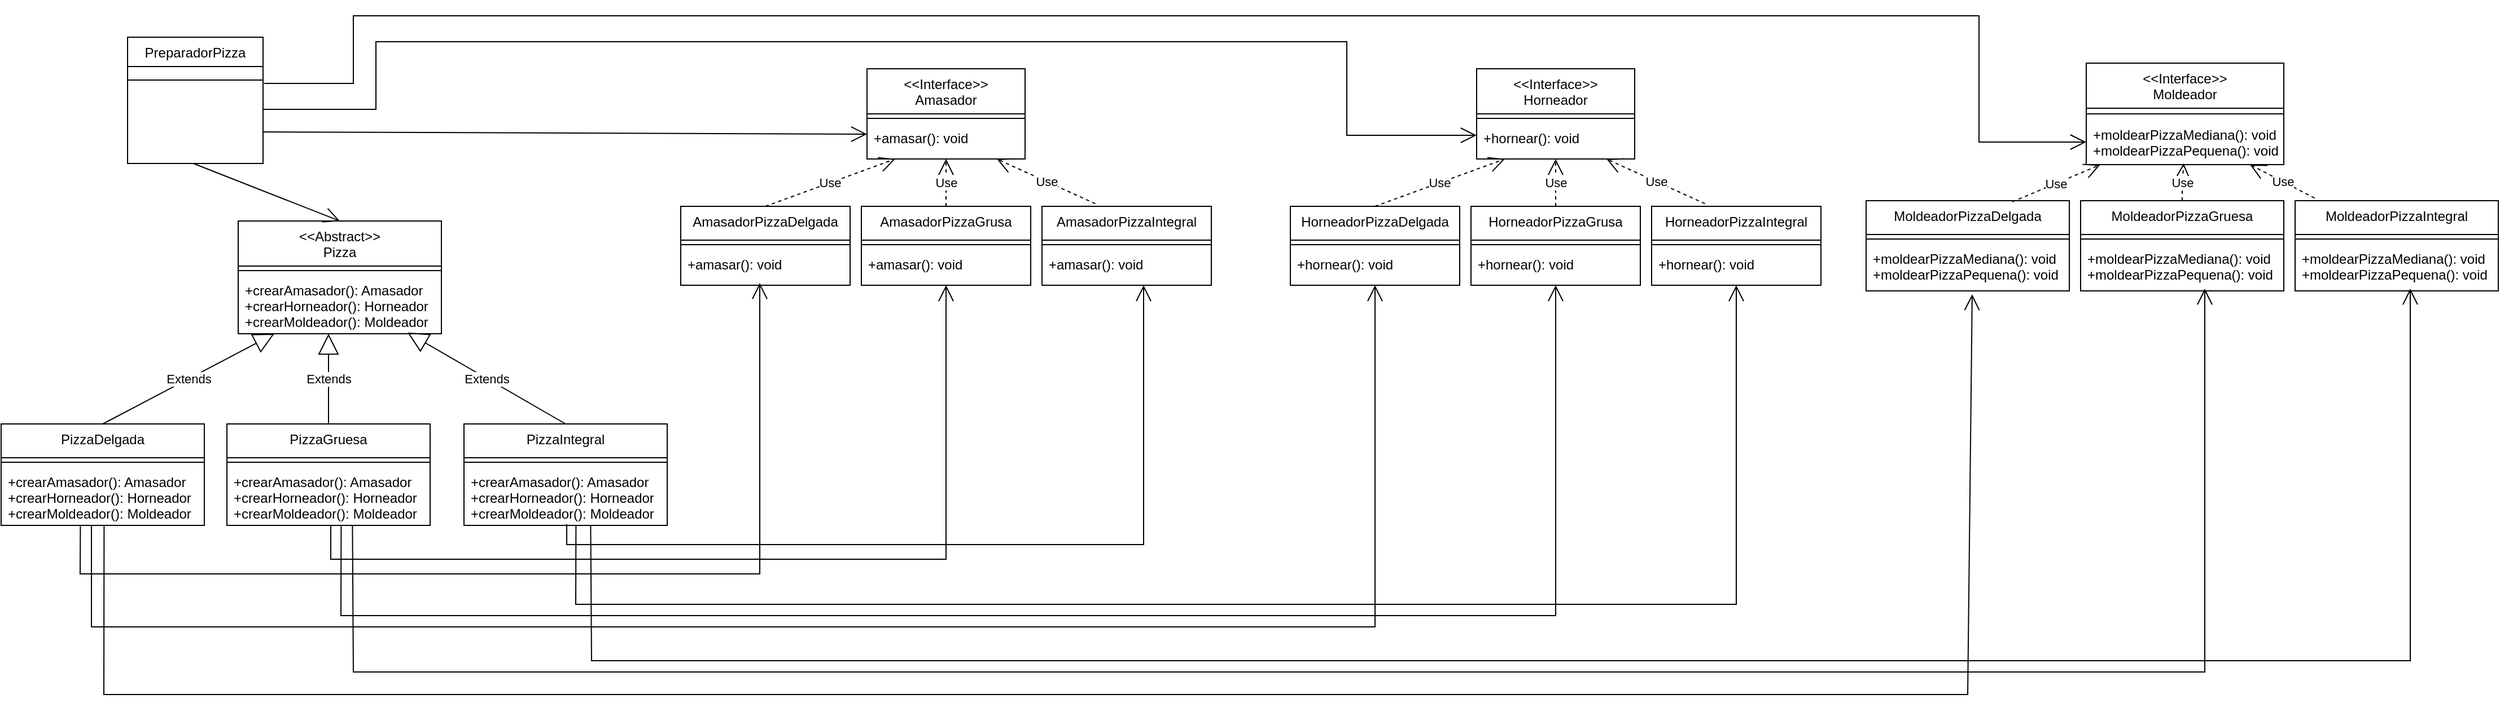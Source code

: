 <mxfile version="24.7.7">
  <diagram id="C5RBs43oDa-KdzZeNtuy" name="Page-1">
    <mxGraphModel dx="1867" dy="767" grid="1" gridSize="10" guides="1" tooltips="1" connect="1" arrows="1" fold="1" page="1" pageScale="1" pageWidth="827" pageHeight="1169" math="0" shadow="0">
      <root>
        <mxCell id="WIyWlLk6GJQsqaUBKTNV-0" />
        <mxCell id="WIyWlLk6GJQsqaUBKTNV-1" parent="WIyWlLk6GJQsqaUBKTNV-0" />
        <mxCell id="zkfFHV4jXpPFQw0GAbJ--0" value="PreparadorPizza" style="swimlane;fontStyle=0;align=center;verticalAlign=top;childLayout=stackLayout;horizontal=1;startSize=26;horizontalStack=0;resizeParent=1;resizeLast=0;collapsible=1;marginBottom=0;rounded=0;shadow=0;strokeWidth=1;" parent="WIyWlLk6GJQsqaUBKTNV-1" vertex="1">
          <mxGeometry x="120" y="97" width="120" height="112" as="geometry">
            <mxRectangle x="220" y="120" width="160" height="26" as="alternateBounds" />
          </mxGeometry>
        </mxCell>
        <mxCell id="zkfFHV4jXpPFQw0GAbJ--4" value="" style="line;html=1;strokeWidth=1;align=left;verticalAlign=middle;spacingTop=-1;spacingLeft=3;spacingRight=3;rotatable=0;labelPosition=right;points=[];portConstraint=eastwest;" parent="zkfFHV4jXpPFQw0GAbJ--0" vertex="1">
          <mxGeometry y="26" width="120" height="24" as="geometry" />
        </mxCell>
        <mxCell id="zkfFHV4jXpPFQw0GAbJ--17" value="&lt;&lt;Abstract&gt;&gt;&#xa;Pizza" style="swimlane;fontStyle=0;align=center;verticalAlign=top;childLayout=stackLayout;horizontal=1;startSize=40;horizontalStack=0;resizeParent=1;resizeLast=0;collapsible=1;marginBottom=0;rounded=0;shadow=0;strokeWidth=1;" parent="WIyWlLk6GJQsqaUBKTNV-1" vertex="1">
          <mxGeometry x="218" y="260" width="180" height="100" as="geometry">
            <mxRectangle x="550" y="140" width="160" height="26" as="alternateBounds" />
          </mxGeometry>
        </mxCell>
        <mxCell id="zkfFHV4jXpPFQw0GAbJ--23" value="" style="line;html=1;strokeWidth=1;align=left;verticalAlign=middle;spacingTop=-1;spacingLeft=3;spacingRight=3;rotatable=0;labelPosition=right;points=[];portConstraint=eastwest;" parent="zkfFHV4jXpPFQw0GAbJ--17" vertex="1">
          <mxGeometry y="40" width="180" height="8" as="geometry" />
        </mxCell>
        <mxCell id="zkfFHV4jXpPFQw0GAbJ--25" value="+crearAmasador(): Amasador &#xa;+crearHorneador(): Horneador&#xa;+crearMoldeador(): Moldeador" style="text;align=left;verticalAlign=top;spacingLeft=4;spacingRight=4;overflow=hidden;rotatable=0;points=[[0,0.5],[1,0.5]];portConstraint=eastwest;" parent="zkfFHV4jXpPFQw0GAbJ--17" vertex="1">
          <mxGeometry y="48" width="180" height="52" as="geometry" />
        </mxCell>
        <mxCell id="jKkmDSno7VyTAPfK5DCA-1" value="PizzaDelgada" style="swimlane;fontStyle=0;align=center;verticalAlign=top;childLayout=stackLayout;horizontal=1;startSize=30;horizontalStack=0;resizeParent=1;resizeLast=0;collapsible=1;marginBottom=0;rounded=0;shadow=0;strokeWidth=1;" parent="WIyWlLk6GJQsqaUBKTNV-1" vertex="1">
          <mxGeometry x="8" y="440" width="180" height="90" as="geometry">
            <mxRectangle x="550" y="140" width="160" height="26" as="alternateBounds" />
          </mxGeometry>
        </mxCell>
        <mxCell id="jKkmDSno7VyTAPfK5DCA-2" value="" style="line;html=1;strokeWidth=1;align=left;verticalAlign=middle;spacingTop=-1;spacingLeft=3;spacingRight=3;rotatable=0;labelPosition=right;points=[];portConstraint=eastwest;" parent="jKkmDSno7VyTAPfK5DCA-1" vertex="1">
          <mxGeometry y="30" width="180" height="8" as="geometry" />
        </mxCell>
        <mxCell id="jKkmDSno7VyTAPfK5DCA-3" value="+crearAmasador(): Amasador &#xa;+crearHorneador(): Horneador&#xa;+crearMoldeador(): Moldeador" style="text;align=left;verticalAlign=top;spacingLeft=4;spacingRight=4;overflow=hidden;rotatable=0;points=[[0,0.5],[1,0.5]];portConstraint=eastwest;" parent="jKkmDSno7VyTAPfK5DCA-1" vertex="1">
          <mxGeometry y="38" width="180" height="52" as="geometry" />
        </mxCell>
        <mxCell id="jKkmDSno7VyTAPfK5DCA-4" value="PizzaGruesa" style="swimlane;fontStyle=0;align=center;verticalAlign=top;childLayout=stackLayout;horizontal=1;startSize=30;horizontalStack=0;resizeParent=1;resizeLast=0;collapsible=1;marginBottom=0;rounded=0;shadow=0;strokeWidth=1;" parent="WIyWlLk6GJQsqaUBKTNV-1" vertex="1">
          <mxGeometry x="208" y="440" width="180" height="90" as="geometry">
            <mxRectangle x="550" y="140" width="160" height="26" as="alternateBounds" />
          </mxGeometry>
        </mxCell>
        <mxCell id="jKkmDSno7VyTAPfK5DCA-5" value="" style="line;html=1;strokeWidth=1;align=left;verticalAlign=middle;spacingTop=-1;spacingLeft=3;spacingRight=3;rotatable=0;labelPosition=right;points=[];portConstraint=eastwest;" parent="jKkmDSno7VyTAPfK5DCA-4" vertex="1">
          <mxGeometry y="30" width="180" height="8" as="geometry" />
        </mxCell>
        <mxCell id="jKkmDSno7VyTAPfK5DCA-6" value="+crearAmasador(): Amasador &#xa;+crearHorneador(): Horneador&#xa;+crearMoldeador(): Moldeador" style="text;align=left;verticalAlign=top;spacingLeft=4;spacingRight=4;overflow=hidden;rotatable=0;points=[[0,0.5],[1,0.5]];portConstraint=eastwest;" parent="jKkmDSno7VyTAPfK5DCA-4" vertex="1">
          <mxGeometry y="38" width="180" height="52" as="geometry" />
        </mxCell>
        <mxCell id="jKkmDSno7VyTAPfK5DCA-7" value="PizzaIntegral" style="swimlane;fontStyle=0;align=center;verticalAlign=top;childLayout=stackLayout;horizontal=1;startSize=30;horizontalStack=0;resizeParent=1;resizeLast=0;collapsible=1;marginBottom=0;rounded=0;shadow=0;strokeWidth=1;" parent="WIyWlLk6GJQsqaUBKTNV-1" vertex="1">
          <mxGeometry x="418" y="440" width="180" height="90" as="geometry">
            <mxRectangle x="550" y="140" width="160" height="26" as="alternateBounds" />
          </mxGeometry>
        </mxCell>
        <mxCell id="jKkmDSno7VyTAPfK5DCA-8" value="" style="line;html=1;strokeWidth=1;align=left;verticalAlign=middle;spacingTop=-1;spacingLeft=3;spacingRight=3;rotatable=0;labelPosition=right;points=[];portConstraint=eastwest;" parent="jKkmDSno7VyTAPfK5DCA-7" vertex="1">
          <mxGeometry y="30" width="180" height="8" as="geometry" />
        </mxCell>
        <mxCell id="jKkmDSno7VyTAPfK5DCA-9" value="+crearAmasador(): Amasador &#xa;+crearHorneador(): Horneador&#xa;+crearMoldeador(): Moldeador" style="text;align=left;verticalAlign=top;spacingLeft=4;spacingRight=4;overflow=hidden;rotatable=0;points=[[0,0.5],[1,0.5]];portConstraint=eastwest;" parent="jKkmDSno7VyTAPfK5DCA-7" vertex="1">
          <mxGeometry y="38" width="180" height="52" as="geometry" />
        </mxCell>
        <mxCell id="jKkmDSno7VyTAPfK5DCA-10" value="Extends" style="endArrow=block;endSize=16;endFill=0;html=1;rounded=0;exitX=0.5;exitY=0;exitDx=0;exitDy=0;entryX=0.178;entryY=1;entryDx=0;entryDy=0;entryPerimeter=0;" parent="WIyWlLk6GJQsqaUBKTNV-1" source="jKkmDSno7VyTAPfK5DCA-1" target="zkfFHV4jXpPFQw0GAbJ--25" edge="1">
          <mxGeometry x="-0.006" width="160" relative="1" as="geometry">
            <mxPoint x="278" y="350" as="sourcePoint" />
            <mxPoint x="308" y="370" as="targetPoint" />
            <mxPoint as="offset" />
          </mxGeometry>
        </mxCell>
        <mxCell id="jKkmDSno7VyTAPfK5DCA-11" value="Extends" style="endArrow=block;endSize=16;endFill=0;html=1;rounded=0;exitX=0.5;exitY=0;exitDx=0;exitDy=0;" parent="WIyWlLk6GJQsqaUBKTNV-1" source="jKkmDSno7VyTAPfK5DCA-4" edge="1">
          <mxGeometry x="-0.006" width="160" relative="1" as="geometry">
            <mxPoint x="178" y="430" as="sourcePoint" />
            <mxPoint x="298" y="360" as="targetPoint" />
            <mxPoint as="offset" />
          </mxGeometry>
        </mxCell>
        <mxCell id="jKkmDSno7VyTAPfK5DCA-12" value="Extends" style="endArrow=block;endSize=16;endFill=0;html=1;rounded=0;exitX=0.5;exitY=0;exitDx=0;exitDy=0;" parent="WIyWlLk6GJQsqaUBKTNV-1" source="jKkmDSno7VyTAPfK5DCA-7" edge="1">
          <mxGeometry x="-0.006" width="160" relative="1" as="geometry">
            <mxPoint x="188" y="440" as="sourcePoint" />
            <mxPoint x="368" y="359" as="targetPoint" />
            <mxPoint as="offset" />
          </mxGeometry>
        </mxCell>
        <mxCell id="jKkmDSno7VyTAPfK5DCA-13" value="&lt;&lt;Interface&gt;&gt;&#xa;Amasador" style="swimlane;fontStyle=0;align=center;verticalAlign=top;childLayout=stackLayout;horizontal=1;startSize=40;horizontalStack=0;resizeParent=1;resizeLast=0;collapsible=1;marginBottom=0;rounded=0;shadow=0;strokeWidth=1;" parent="WIyWlLk6GJQsqaUBKTNV-1" vertex="1">
          <mxGeometry x="775" y="125" width="140" height="80" as="geometry">
            <mxRectangle x="550" y="140" width="160" height="26" as="alternateBounds" />
          </mxGeometry>
        </mxCell>
        <mxCell id="jKkmDSno7VyTAPfK5DCA-14" value="" style="line;html=1;strokeWidth=1;align=left;verticalAlign=middle;spacingTop=-1;spacingLeft=3;spacingRight=3;rotatable=0;labelPosition=right;points=[];portConstraint=eastwest;" parent="jKkmDSno7VyTAPfK5DCA-13" vertex="1">
          <mxGeometry y="40" width="140" height="8" as="geometry" />
        </mxCell>
        <mxCell id="jKkmDSno7VyTAPfK5DCA-15" value="+amasar(): void" style="text;align=left;verticalAlign=top;spacingLeft=4;spacingRight=4;overflow=hidden;rotatable=0;points=[[0,0.5],[1,0.5]];portConstraint=eastwest;" parent="jKkmDSno7VyTAPfK5DCA-13" vertex="1">
          <mxGeometry y="48" width="140" height="22" as="geometry" />
        </mxCell>
        <mxCell id="jKkmDSno7VyTAPfK5DCA-16" value="AmasadorPizzaDelgada" style="swimlane;fontStyle=0;align=center;verticalAlign=top;childLayout=stackLayout;horizontal=1;startSize=30;horizontalStack=0;resizeParent=1;resizeLast=0;collapsible=1;marginBottom=0;rounded=0;shadow=0;strokeWidth=1;" parent="WIyWlLk6GJQsqaUBKTNV-1" vertex="1">
          <mxGeometry x="610" y="247" width="150" height="70" as="geometry">
            <mxRectangle x="550" y="140" width="160" height="26" as="alternateBounds" />
          </mxGeometry>
        </mxCell>
        <mxCell id="jKkmDSno7VyTAPfK5DCA-17" value="" style="line;html=1;strokeWidth=1;align=left;verticalAlign=middle;spacingTop=-1;spacingLeft=3;spacingRight=3;rotatable=0;labelPosition=right;points=[];portConstraint=eastwest;" parent="jKkmDSno7VyTAPfK5DCA-16" vertex="1">
          <mxGeometry y="30" width="150" height="8" as="geometry" />
        </mxCell>
        <mxCell id="jKkmDSno7VyTAPfK5DCA-18" value="+amasar(): void" style="text;align=left;verticalAlign=top;spacingLeft=4;spacingRight=4;overflow=hidden;rotatable=0;points=[[0,0.5],[1,0.5]];portConstraint=eastwest;" parent="jKkmDSno7VyTAPfK5DCA-16" vertex="1">
          <mxGeometry y="38" width="150" height="22" as="geometry" />
        </mxCell>
        <mxCell id="jKkmDSno7VyTAPfK5DCA-25" value="AmasadorPizzaGrusa" style="swimlane;fontStyle=0;align=center;verticalAlign=top;childLayout=stackLayout;horizontal=1;startSize=30;horizontalStack=0;resizeParent=1;resizeLast=0;collapsible=1;marginBottom=0;rounded=0;shadow=0;strokeWidth=1;" parent="WIyWlLk6GJQsqaUBKTNV-1" vertex="1">
          <mxGeometry x="770" y="247" width="150" height="70" as="geometry">
            <mxRectangle x="550" y="140" width="160" height="26" as="alternateBounds" />
          </mxGeometry>
        </mxCell>
        <mxCell id="jKkmDSno7VyTAPfK5DCA-26" value="" style="line;html=1;strokeWidth=1;align=left;verticalAlign=middle;spacingTop=-1;spacingLeft=3;spacingRight=3;rotatable=0;labelPosition=right;points=[];portConstraint=eastwest;" parent="jKkmDSno7VyTAPfK5DCA-25" vertex="1">
          <mxGeometry y="30" width="150" height="8" as="geometry" />
        </mxCell>
        <mxCell id="jKkmDSno7VyTAPfK5DCA-27" value="+amasar(): void" style="text;align=left;verticalAlign=top;spacingLeft=4;spacingRight=4;overflow=hidden;rotatable=0;points=[[0,0.5],[1,0.5]];portConstraint=eastwest;" parent="jKkmDSno7VyTAPfK5DCA-25" vertex="1">
          <mxGeometry y="38" width="150" height="22" as="geometry" />
        </mxCell>
        <mxCell id="jKkmDSno7VyTAPfK5DCA-28" value="AmasadorPizzaIntegral" style="swimlane;fontStyle=0;align=center;verticalAlign=top;childLayout=stackLayout;horizontal=1;startSize=30;horizontalStack=0;resizeParent=1;resizeLast=0;collapsible=1;marginBottom=0;rounded=0;shadow=0;strokeWidth=1;" parent="WIyWlLk6GJQsqaUBKTNV-1" vertex="1">
          <mxGeometry x="930" y="247" width="150" height="70" as="geometry">
            <mxRectangle x="550" y="140" width="160" height="26" as="alternateBounds" />
          </mxGeometry>
        </mxCell>
        <mxCell id="jKkmDSno7VyTAPfK5DCA-29" value="" style="line;html=1;strokeWidth=1;align=left;verticalAlign=middle;spacingTop=-1;spacingLeft=3;spacingRight=3;rotatable=0;labelPosition=right;points=[];portConstraint=eastwest;" parent="jKkmDSno7VyTAPfK5DCA-28" vertex="1">
          <mxGeometry y="30" width="150" height="8" as="geometry" />
        </mxCell>
        <mxCell id="jKkmDSno7VyTAPfK5DCA-30" value="+amasar(): void" style="text;align=left;verticalAlign=top;spacingLeft=4;spacingRight=4;overflow=hidden;rotatable=0;points=[[0,0.5],[1,0.5]];portConstraint=eastwest;" parent="jKkmDSno7VyTAPfK5DCA-28" vertex="1">
          <mxGeometry y="38" width="150" height="22" as="geometry" />
        </mxCell>
        <mxCell id="jKkmDSno7VyTAPfK5DCA-32" value="" style="endArrow=open;endFill=1;endSize=12;html=1;rounded=0;entryX=0.5;entryY=0;entryDx=0;entryDy=0;exitX=0.732;exitY=1;exitDx=0;exitDy=0;exitPerimeter=0;" parent="WIyWlLk6GJQsqaUBKTNV-1" target="zkfFHV4jXpPFQw0GAbJ--17" edge="1">
          <mxGeometry width="160" relative="1" as="geometry">
            <mxPoint x="178.36" y="209" as="sourcePoint" />
            <mxPoint x="400" y="240" as="targetPoint" />
          </mxGeometry>
        </mxCell>
        <mxCell id="jKkmDSno7VyTAPfK5DCA-33" value="" style="endArrow=open;endFill=1;endSize=12;html=1;rounded=0;entryX=0;entryY=0.5;entryDx=0;entryDy=0;" parent="WIyWlLk6GJQsqaUBKTNV-1" edge="1">
          <mxGeometry width="160" relative="1" as="geometry">
            <mxPoint x="240" y="181" as="sourcePoint" />
            <mxPoint x="775" y="183" as="targetPoint" />
          </mxGeometry>
        </mxCell>
        <mxCell id="jKkmDSno7VyTAPfK5DCA-34" value="Use" style="endArrow=open;endSize=12;dashed=1;html=1;rounded=0;exitX=0.5;exitY=0;exitDx=0;exitDy=0;" parent="WIyWlLk6GJQsqaUBKTNV-1" source="jKkmDSno7VyTAPfK5DCA-16" edge="1">
          <mxGeometry width="160" relative="1" as="geometry">
            <mxPoint x="730" y="305" as="sourcePoint" />
            <mxPoint x="800" y="205" as="targetPoint" />
          </mxGeometry>
        </mxCell>
        <mxCell id="jKkmDSno7VyTAPfK5DCA-35" value="Use" style="endArrow=open;endSize=12;dashed=1;html=1;rounded=0;entryX=0.5;entryY=1;entryDx=0;entryDy=0;" parent="WIyWlLk6GJQsqaUBKTNV-1" source="jKkmDSno7VyTAPfK5DCA-25" target="jKkmDSno7VyTAPfK5DCA-13" edge="1">
          <mxGeometry width="160" relative="1" as="geometry">
            <mxPoint x="695" y="245" as="sourcePoint" />
            <mxPoint x="855" y="215" as="targetPoint" />
          </mxGeometry>
        </mxCell>
        <mxCell id="jKkmDSno7VyTAPfK5DCA-36" value="Use" style="endArrow=open;endSize=12;dashed=1;html=1;rounded=0;exitX=0.315;exitY=-0.033;exitDx=0;exitDy=0;exitPerimeter=0;" parent="WIyWlLk6GJQsqaUBKTNV-1" source="jKkmDSno7VyTAPfK5DCA-28" edge="1">
          <mxGeometry width="160" relative="1" as="geometry">
            <mxPoint x="705" y="255" as="sourcePoint" />
            <mxPoint x="890" y="205" as="targetPoint" />
          </mxGeometry>
        </mxCell>
        <mxCell id="jKkmDSno7VyTAPfK5DCA-38" value="" style="endArrow=open;endFill=1;endSize=12;html=1;rounded=0;exitX=0.39;exitY=0.956;exitDx=0;exitDy=0;exitPerimeter=0;" parent="WIyWlLk6GJQsqaUBKTNV-1" edge="1">
          <mxGeometry width="160" relative="1" as="geometry">
            <mxPoint x="78.2" y="530.712" as="sourcePoint" />
            <mxPoint x="680" y="315" as="targetPoint" />
            <Array as="points">
              <mxPoint x="78" y="573" />
              <mxPoint x="680" y="573" />
            </Array>
          </mxGeometry>
        </mxCell>
        <mxCell id="jKkmDSno7VyTAPfK5DCA-39" value="" style="endArrow=open;endFill=1;endSize=12;html=1;rounded=0;exitX=0.511;exitY=0.993;exitDx=0;exitDy=0;exitPerimeter=0;entryX=0.5;entryY=1;entryDx=0;entryDy=0;" parent="WIyWlLk6GJQsqaUBKTNV-1" source="jKkmDSno7VyTAPfK5DCA-6" target="jKkmDSno7VyTAPfK5DCA-25" edge="1">
          <mxGeometry width="160" relative="1" as="geometry">
            <mxPoint x="88" y="538" as="sourcePoint" />
            <mxPoint x="690" y="322" as="targetPoint" />
            <Array as="points">
              <mxPoint x="300" y="560" />
              <mxPoint x="845" y="560" />
              <mxPoint x="845" y="440" />
            </Array>
          </mxGeometry>
        </mxCell>
        <mxCell id="jKkmDSno7VyTAPfK5DCA-40" value="" style="endArrow=open;endFill=1;endSize=12;html=1;rounded=0;" parent="WIyWlLk6GJQsqaUBKTNV-1" edge="1">
          <mxGeometry width="160" relative="1" as="geometry">
            <mxPoint x="509" y="529" as="sourcePoint" />
            <mxPoint x="1020" y="317" as="targetPoint" />
            <Array as="points">
              <mxPoint x="509" y="547" />
              <mxPoint x="1020" y="547" />
              <mxPoint x="1020" y="437" />
            </Array>
          </mxGeometry>
        </mxCell>
        <mxCell id="jKkmDSno7VyTAPfK5DCA-41" value="&lt;&lt;Interface&gt;&gt;&#xa;Horneador" style="swimlane;fontStyle=0;align=center;verticalAlign=top;childLayout=stackLayout;horizontal=1;startSize=40;horizontalStack=0;resizeParent=1;resizeLast=0;collapsible=1;marginBottom=0;rounded=0;shadow=0;strokeWidth=1;" parent="WIyWlLk6GJQsqaUBKTNV-1" vertex="1">
          <mxGeometry x="1315" y="125" width="140" height="80" as="geometry">
            <mxRectangle x="550" y="140" width="160" height="26" as="alternateBounds" />
          </mxGeometry>
        </mxCell>
        <mxCell id="jKkmDSno7VyTAPfK5DCA-42" value="" style="line;html=1;strokeWidth=1;align=left;verticalAlign=middle;spacingTop=-1;spacingLeft=3;spacingRight=3;rotatable=0;labelPosition=right;points=[];portConstraint=eastwest;" parent="jKkmDSno7VyTAPfK5DCA-41" vertex="1">
          <mxGeometry y="40" width="140" height="8" as="geometry" />
        </mxCell>
        <mxCell id="jKkmDSno7VyTAPfK5DCA-43" value="+hornear(): void" style="text;align=left;verticalAlign=top;spacingLeft=4;spacingRight=4;overflow=hidden;rotatable=0;points=[[0,0.5],[1,0.5]];portConstraint=eastwest;" parent="jKkmDSno7VyTAPfK5DCA-41" vertex="1">
          <mxGeometry y="48" width="140" height="22" as="geometry" />
        </mxCell>
        <mxCell id="jKkmDSno7VyTAPfK5DCA-44" value="HorneadorPizzaDelgada" style="swimlane;fontStyle=0;align=center;verticalAlign=top;childLayout=stackLayout;horizontal=1;startSize=30;horizontalStack=0;resizeParent=1;resizeLast=0;collapsible=1;marginBottom=0;rounded=0;shadow=0;strokeWidth=1;" parent="WIyWlLk6GJQsqaUBKTNV-1" vertex="1">
          <mxGeometry x="1150" y="247" width="150" height="70" as="geometry">
            <mxRectangle x="550" y="140" width="160" height="26" as="alternateBounds" />
          </mxGeometry>
        </mxCell>
        <mxCell id="jKkmDSno7VyTAPfK5DCA-45" value="" style="line;html=1;strokeWidth=1;align=left;verticalAlign=middle;spacingTop=-1;spacingLeft=3;spacingRight=3;rotatable=0;labelPosition=right;points=[];portConstraint=eastwest;" parent="jKkmDSno7VyTAPfK5DCA-44" vertex="1">
          <mxGeometry y="30" width="150" height="8" as="geometry" />
        </mxCell>
        <mxCell id="jKkmDSno7VyTAPfK5DCA-46" value="+hornear(): void" style="text;align=left;verticalAlign=top;spacingLeft=4;spacingRight=4;overflow=hidden;rotatable=0;points=[[0,0.5],[1,0.5]];portConstraint=eastwest;" parent="jKkmDSno7VyTAPfK5DCA-44" vertex="1">
          <mxGeometry y="38" width="150" height="22" as="geometry" />
        </mxCell>
        <mxCell id="jKkmDSno7VyTAPfK5DCA-47" value="HorneadorPizzaGrusa" style="swimlane;fontStyle=0;align=center;verticalAlign=top;childLayout=stackLayout;horizontal=1;startSize=30;horizontalStack=0;resizeParent=1;resizeLast=0;collapsible=1;marginBottom=0;rounded=0;shadow=0;strokeWidth=1;" parent="WIyWlLk6GJQsqaUBKTNV-1" vertex="1">
          <mxGeometry x="1310" y="247" width="150" height="70" as="geometry">
            <mxRectangle x="550" y="140" width="160" height="26" as="alternateBounds" />
          </mxGeometry>
        </mxCell>
        <mxCell id="jKkmDSno7VyTAPfK5DCA-48" value="" style="line;html=1;strokeWidth=1;align=left;verticalAlign=middle;spacingTop=-1;spacingLeft=3;spacingRight=3;rotatable=0;labelPosition=right;points=[];portConstraint=eastwest;" parent="jKkmDSno7VyTAPfK5DCA-47" vertex="1">
          <mxGeometry y="30" width="150" height="8" as="geometry" />
        </mxCell>
        <mxCell id="jKkmDSno7VyTAPfK5DCA-49" value="+hornear(): void" style="text;align=left;verticalAlign=top;spacingLeft=4;spacingRight=4;overflow=hidden;rotatable=0;points=[[0,0.5],[1,0.5]];portConstraint=eastwest;" parent="jKkmDSno7VyTAPfK5DCA-47" vertex="1">
          <mxGeometry y="38" width="150" height="22" as="geometry" />
        </mxCell>
        <mxCell id="jKkmDSno7VyTAPfK5DCA-50" value="HorneadorPizzaIntegral" style="swimlane;fontStyle=0;align=center;verticalAlign=top;childLayout=stackLayout;horizontal=1;startSize=30;horizontalStack=0;resizeParent=1;resizeLast=0;collapsible=1;marginBottom=0;rounded=0;shadow=0;strokeWidth=1;" parent="WIyWlLk6GJQsqaUBKTNV-1" vertex="1">
          <mxGeometry x="1470" y="247" width="150" height="70" as="geometry">
            <mxRectangle x="550" y="140" width="160" height="26" as="alternateBounds" />
          </mxGeometry>
        </mxCell>
        <mxCell id="jKkmDSno7VyTAPfK5DCA-51" value="" style="line;html=1;strokeWidth=1;align=left;verticalAlign=middle;spacingTop=-1;spacingLeft=3;spacingRight=3;rotatable=0;labelPosition=right;points=[];portConstraint=eastwest;" parent="jKkmDSno7VyTAPfK5DCA-50" vertex="1">
          <mxGeometry y="30" width="150" height="8" as="geometry" />
        </mxCell>
        <mxCell id="jKkmDSno7VyTAPfK5DCA-52" value="+hornear(): void" style="text;align=left;verticalAlign=top;spacingLeft=4;spacingRight=4;overflow=hidden;rotatable=0;points=[[0,0.5],[1,0.5]];portConstraint=eastwest;" parent="jKkmDSno7VyTAPfK5DCA-50" vertex="1">
          <mxGeometry y="38" width="150" height="22" as="geometry" />
        </mxCell>
        <mxCell id="jKkmDSno7VyTAPfK5DCA-53" value="Use" style="endArrow=open;endSize=12;dashed=1;html=1;rounded=0;exitX=0.5;exitY=0;exitDx=0;exitDy=0;" parent="WIyWlLk6GJQsqaUBKTNV-1" source="jKkmDSno7VyTAPfK5DCA-44" edge="1">
          <mxGeometry width="160" relative="1" as="geometry">
            <mxPoint x="1270" y="305" as="sourcePoint" />
            <mxPoint x="1340" y="205" as="targetPoint" />
          </mxGeometry>
        </mxCell>
        <mxCell id="jKkmDSno7VyTAPfK5DCA-54" value="Use" style="endArrow=open;endSize=12;dashed=1;html=1;rounded=0;entryX=0.5;entryY=1;entryDx=0;entryDy=0;" parent="WIyWlLk6GJQsqaUBKTNV-1" source="jKkmDSno7VyTAPfK5DCA-47" target="jKkmDSno7VyTAPfK5DCA-41" edge="1">
          <mxGeometry width="160" relative="1" as="geometry">
            <mxPoint x="1235" y="245" as="sourcePoint" />
            <mxPoint x="1395" y="215" as="targetPoint" />
          </mxGeometry>
        </mxCell>
        <mxCell id="jKkmDSno7VyTAPfK5DCA-55" value="Use" style="endArrow=open;endSize=12;dashed=1;html=1;rounded=0;exitX=0.315;exitY=-0.033;exitDx=0;exitDy=0;exitPerimeter=0;" parent="WIyWlLk6GJQsqaUBKTNV-1" source="jKkmDSno7VyTAPfK5DCA-50" edge="1">
          <mxGeometry width="160" relative="1" as="geometry">
            <mxPoint x="1245" y="255" as="sourcePoint" />
            <mxPoint x="1430" y="205" as="targetPoint" />
          </mxGeometry>
        </mxCell>
        <mxCell id="jKkmDSno7VyTAPfK5DCA-56" value="&lt;&lt;Interface&gt;&gt;&#xa;Moldeador" style="swimlane;fontStyle=0;align=center;verticalAlign=top;childLayout=stackLayout;horizontal=1;startSize=40;horizontalStack=0;resizeParent=1;resizeLast=0;collapsible=1;marginBottom=0;rounded=0;shadow=0;strokeWidth=1;" parent="WIyWlLk6GJQsqaUBKTNV-1" vertex="1">
          <mxGeometry x="1855" y="120" width="175" height="90" as="geometry">
            <mxRectangle x="550" y="140" width="160" height="26" as="alternateBounds" />
          </mxGeometry>
        </mxCell>
        <mxCell id="jKkmDSno7VyTAPfK5DCA-57" value="" style="line;html=1;strokeWidth=1;align=left;verticalAlign=middle;spacingTop=-1;spacingLeft=3;spacingRight=3;rotatable=0;labelPosition=right;points=[];portConstraint=eastwest;" parent="jKkmDSno7VyTAPfK5DCA-56" vertex="1">
          <mxGeometry y="40" width="175" height="10" as="geometry" />
        </mxCell>
        <mxCell id="jKkmDSno7VyTAPfK5DCA-58" value="+moldearPizzaMediana(): void&#xa;+moldearPizzaPequena(): void" style="text;align=left;verticalAlign=top;spacingLeft=4;spacingRight=4;overflow=hidden;rotatable=0;points=[[0,0.5],[1,0.5]];portConstraint=eastwest;" parent="jKkmDSno7VyTAPfK5DCA-56" vertex="1">
          <mxGeometry y="50" width="175" height="40" as="geometry" />
        </mxCell>
        <mxCell id="jKkmDSno7VyTAPfK5DCA-59" value="MoldeadorPizzaDelgada" style="swimlane;fontStyle=0;align=center;verticalAlign=top;childLayout=stackLayout;horizontal=1;startSize=30;horizontalStack=0;resizeParent=1;resizeLast=0;collapsible=1;marginBottom=0;rounded=0;shadow=0;strokeWidth=1;" parent="WIyWlLk6GJQsqaUBKTNV-1" vertex="1">
          <mxGeometry x="1660" y="242" width="180" height="80" as="geometry">
            <mxRectangle x="550" y="140" width="160" height="26" as="alternateBounds" />
          </mxGeometry>
        </mxCell>
        <mxCell id="jKkmDSno7VyTAPfK5DCA-60" value="" style="line;html=1;strokeWidth=1;align=left;verticalAlign=middle;spacingTop=-1;spacingLeft=3;spacingRight=3;rotatable=0;labelPosition=right;points=[];portConstraint=eastwest;" parent="jKkmDSno7VyTAPfK5DCA-59" vertex="1">
          <mxGeometry y="30" width="180" height="8" as="geometry" />
        </mxCell>
        <mxCell id="jKkmDSno7VyTAPfK5DCA-61" value="+moldearPizzaMediana(): void&#xa;+moldearPizzaPequena(): void" style="text;align=left;verticalAlign=top;spacingLeft=4;spacingRight=4;overflow=hidden;rotatable=0;points=[[0,0.5],[1,0.5]];portConstraint=eastwest;" parent="jKkmDSno7VyTAPfK5DCA-59" vertex="1">
          <mxGeometry y="38" width="180" height="42" as="geometry" />
        </mxCell>
        <mxCell id="jKkmDSno7VyTAPfK5DCA-68" value="Use" style="endArrow=open;endSize=12;dashed=1;html=1;rounded=0;exitX=0.72;exitY=0.012;exitDx=0;exitDy=0;entryX=0.07;entryY=1.005;entryDx=0;entryDy=0;entryPerimeter=0;exitPerimeter=0;" parent="WIyWlLk6GJQsqaUBKTNV-1" source="jKkmDSno7VyTAPfK5DCA-59" target="jKkmDSno7VyTAPfK5DCA-58" edge="1">
          <mxGeometry width="160" relative="1" as="geometry">
            <mxPoint x="1810" y="300" as="sourcePoint" />
            <mxPoint x="1880" y="200" as="targetPoint" />
          </mxGeometry>
        </mxCell>
        <mxCell id="jKkmDSno7VyTAPfK5DCA-69" value="Use" style="endArrow=open;endSize=12;dashed=1;html=1;rounded=0;entryX=0.493;entryY=0.972;entryDx=0;entryDy=0;entryPerimeter=0;exitX=0.5;exitY=0;exitDx=0;exitDy=0;" parent="WIyWlLk6GJQsqaUBKTNV-1" source="jKkmDSno7VyTAPfK5DCA-72" target="jKkmDSno7VyTAPfK5DCA-58" edge="1">
          <mxGeometry width="160" relative="1" as="geometry">
            <mxPoint x="1926.16" y="242" as="sourcePoint" />
            <mxPoint x="1935" y="210" as="targetPoint" />
            <Array as="points">
              <mxPoint x="1940" y="230" />
            </Array>
          </mxGeometry>
        </mxCell>
        <mxCell id="jKkmDSno7VyTAPfK5DCA-70" value="Use" style="endArrow=open;endSize=12;dashed=1;html=1;rounded=0;exitX=0.315;exitY=-0.033;exitDx=0;exitDy=0;exitPerimeter=0;" parent="WIyWlLk6GJQsqaUBKTNV-1" edge="1">
          <mxGeometry width="160" relative="1" as="geometry">
            <mxPoint x="2057.25" y="239.69" as="sourcePoint" />
            <mxPoint x="2000" y="210" as="targetPoint" />
          </mxGeometry>
        </mxCell>
        <mxCell id="jKkmDSno7VyTAPfK5DCA-72" value="MoldeadorPizzaGruesa" style="swimlane;fontStyle=0;align=center;verticalAlign=top;childLayout=stackLayout;horizontal=1;startSize=30;horizontalStack=0;resizeParent=1;resizeLast=0;collapsible=1;marginBottom=0;rounded=0;shadow=0;strokeWidth=1;" parent="WIyWlLk6GJQsqaUBKTNV-1" vertex="1">
          <mxGeometry x="1850" y="242" width="180" height="80" as="geometry">
            <mxRectangle x="550" y="140" width="160" height="26" as="alternateBounds" />
          </mxGeometry>
        </mxCell>
        <mxCell id="jKkmDSno7VyTAPfK5DCA-73" value="" style="line;html=1;strokeWidth=1;align=left;verticalAlign=middle;spacingTop=-1;spacingLeft=3;spacingRight=3;rotatable=0;labelPosition=right;points=[];portConstraint=eastwest;" parent="jKkmDSno7VyTAPfK5DCA-72" vertex="1">
          <mxGeometry y="30" width="180" height="8" as="geometry" />
        </mxCell>
        <mxCell id="jKkmDSno7VyTAPfK5DCA-74" value="+moldearPizzaMediana(): void&#xa;+moldearPizzaPequena(): void" style="text;align=left;verticalAlign=top;spacingLeft=4;spacingRight=4;overflow=hidden;rotatable=0;points=[[0,0.5],[1,0.5]];portConstraint=eastwest;" parent="jKkmDSno7VyTAPfK5DCA-72" vertex="1">
          <mxGeometry y="38" width="180" height="42" as="geometry" />
        </mxCell>
        <mxCell id="jKkmDSno7VyTAPfK5DCA-75" value="MoldeadorPizzaIntegral" style="swimlane;fontStyle=0;align=center;verticalAlign=top;childLayout=stackLayout;horizontal=1;startSize=30;horizontalStack=0;resizeParent=1;resizeLast=0;collapsible=1;marginBottom=0;rounded=0;shadow=0;strokeWidth=1;" parent="WIyWlLk6GJQsqaUBKTNV-1" vertex="1">
          <mxGeometry x="2040" y="242" width="180" height="80" as="geometry">
            <mxRectangle x="550" y="140" width="160" height="26" as="alternateBounds" />
          </mxGeometry>
        </mxCell>
        <mxCell id="jKkmDSno7VyTAPfK5DCA-76" value="" style="line;html=1;strokeWidth=1;align=left;verticalAlign=middle;spacingTop=-1;spacingLeft=3;spacingRight=3;rotatable=0;labelPosition=right;points=[];portConstraint=eastwest;" parent="jKkmDSno7VyTAPfK5DCA-75" vertex="1">
          <mxGeometry y="30" width="180" height="8" as="geometry" />
        </mxCell>
        <mxCell id="jKkmDSno7VyTAPfK5DCA-77" value="+moldearPizzaMediana(): void&#xa;+moldearPizzaPequena(): void" style="text;align=left;verticalAlign=top;spacingLeft=4;spacingRight=4;overflow=hidden;rotatable=0;points=[[0,0.5],[1,0.5]];portConstraint=eastwest;" parent="jKkmDSno7VyTAPfK5DCA-75" vertex="1">
          <mxGeometry y="38" width="180" height="42" as="geometry" />
        </mxCell>
        <mxCell id="jKkmDSno7VyTAPfK5DCA-79" value="" style="endArrow=open;endFill=1;endSize=12;html=1;rounded=0;entryX=0;entryY=0.5;entryDx=0;entryDy=0;" parent="WIyWlLk6GJQsqaUBKTNV-1" target="jKkmDSno7VyTAPfK5DCA-43" edge="1">
          <mxGeometry width="160" relative="1" as="geometry">
            <mxPoint x="240" y="161" as="sourcePoint" />
            <mxPoint x="1250" y="103" as="targetPoint" />
            <Array as="points">
              <mxPoint x="340" y="161" />
              <mxPoint x="340" y="101" />
              <mxPoint x="1200" y="101" />
              <mxPoint x="1200" y="184" />
            </Array>
          </mxGeometry>
        </mxCell>
        <mxCell id="jKkmDSno7VyTAPfK5DCA-80" value="" style="endArrow=open;endFill=1;endSize=12;html=1;rounded=0;entryX=0;entryY=0.5;entryDx=0;entryDy=0;" parent="WIyWlLk6GJQsqaUBKTNV-1" target="jKkmDSno7VyTAPfK5DCA-58" edge="1">
          <mxGeometry width="160" relative="1" as="geometry">
            <mxPoint x="241" y="138" as="sourcePoint" />
            <mxPoint x="1360" y="78" as="targetPoint" />
            <Array as="points">
              <mxPoint x="320" y="138" />
              <mxPoint x="320" y="78" />
              <mxPoint x="1201" y="78" />
              <mxPoint x="1760" y="78" />
              <mxPoint x="1760" y="190" />
            </Array>
          </mxGeometry>
        </mxCell>
        <mxCell id="jKkmDSno7VyTAPfK5DCA-81" value="" style="endArrow=open;endFill=1;endSize=12;html=1;rounded=0;entryX=0.5;entryY=1;entryDx=0;entryDy=0;" parent="WIyWlLk6GJQsqaUBKTNV-1" target="jKkmDSno7VyTAPfK5DCA-44" edge="1">
          <mxGeometry width="160" relative="1" as="geometry">
            <mxPoint x="88" y="530" as="sourcePoint" />
            <mxPoint x="690" y="316" as="targetPoint" />
            <Array as="points">
              <mxPoint x="88" y="620" />
              <mxPoint x="1225" y="620" />
            </Array>
          </mxGeometry>
        </mxCell>
        <mxCell id="jKkmDSno7VyTAPfK5DCA-82" value="" style="endArrow=open;endFill=1;endSize=12;html=1;rounded=0;exitX=0.39;exitY=0.956;exitDx=0;exitDy=0;exitPerimeter=0;entryX=0.5;entryY=1;entryDx=0;entryDy=0;" parent="WIyWlLk6GJQsqaUBKTNV-1" target="jKkmDSno7VyTAPfK5DCA-47" edge="1">
          <mxGeometry width="160" relative="1" as="geometry">
            <mxPoint x="309.2" y="530.712" as="sourcePoint" />
            <mxPoint x="1446" y="316" as="targetPoint" />
            <Array as="points">
              <mxPoint x="309" y="610" />
              <mxPoint x="1385" y="610" />
            </Array>
          </mxGeometry>
        </mxCell>
        <mxCell id="jKkmDSno7VyTAPfK5DCA-83" value="" style="endArrow=open;endFill=1;endSize=12;html=1;rounded=0;exitX=0.39;exitY=0.956;exitDx=0;exitDy=0;exitPerimeter=0;entryX=0.5;entryY=1;entryDx=0;entryDy=0;" parent="WIyWlLk6GJQsqaUBKTNV-1" target="jKkmDSno7VyTAPfK5DCA-50" edge="1">
          <mxGeometry width="160" relative="1" as="geometry">
            <mxPoint x="517.2" y="529.712" as="sourcePoint" />
            <mxPoint x="1593" y="316" as="targetPoint" />
            <Array as="points">
              <mxPoint x="517" y="600" />
              <mxPoint x="1545" y="600" />
            </Array>
          </mxGeometry>
        </mxCell>
        <mxCell id="jKkmDSno7VyTAPfK5DCA-84" value="" style="endArrow=open;endFill=1;endSize=12;html=1;rounded=0;exitX=0.39;exitY=0.956;exitDx=0;exitDy=0;exitPerimeter=0;entryX=0.522;entryY=1.071;entryDx=0;entryDy=0;entryPerimeter=0;" parent="WIyWlLk6GJQsqaUBKTNV-1" target="jKkmDSno7VyTAPfK5DCA-61" edge="1">
          <mxGeometry width="160" relative="1" as="geometry">
            <mxPoint x="99.2" y="530.712" as="sourcePoint" />
            <mxPoint x="1175" y="317" as="targetPoint" />
            <Array as="points">
              <mxPoint x="99" y="680" />
              <mxPoint x="1750" y="680" />
            </Array>
          </mxGeometry>
        </mxCell>
        <mxCell id="jKkmDSno7VyTAPfK5DCA-85" value="" style="endArrow=open;endFill=1;endSize=12;html=1;rounded=0;exitX=0.39;exitY=0.956;exitDx=0;exitDy=0;exitPerimeter=0;" parent="WIyWlLk6GJQsqaUBKTNV-1" edge="1">
          <mxGeometry width="160" relative="1" as="geometry">
            <mxPoint x="319.2" y="529.712" as="sourcePoint" />
            <mxPoint x="1960" y="320" as="targetPoint" />
            <Array as="points">
              <mxPoint x="320" y="660" />
              <mxPoint x="1960" y="660" />
            </Array>
          </mxGeometry>
        </mxCell>
        <mxCell id="jKkmDSno7VyTAPfK5DCA-86" value="" style="endArrow=open;endFill=1;endSize=12;html=1;rounded=0;exitX=0.39;exitY=0.956;exitDx=0;exitDy=0;exitPerimeter=0;" parent="WIyWlLk6GJQsqaUBKTNV-1" edge="1">
          <mxGeometry width="160" relative="1" as="geometry">
            <mxPoint x="530.2" y="529.712" as="sourcePoint" />
            <mxPoint x="2142" y="320" as="targetPoint" />
            <Array as="points">
              <mxPoint x="531" y="650" />
              <mxPoint x="2142" y="650" />
            </Array>
          </mxGeometry>
        </mxCell>
      </root>
    </mxGraphModel>
  </diagram>
</mxfile>
